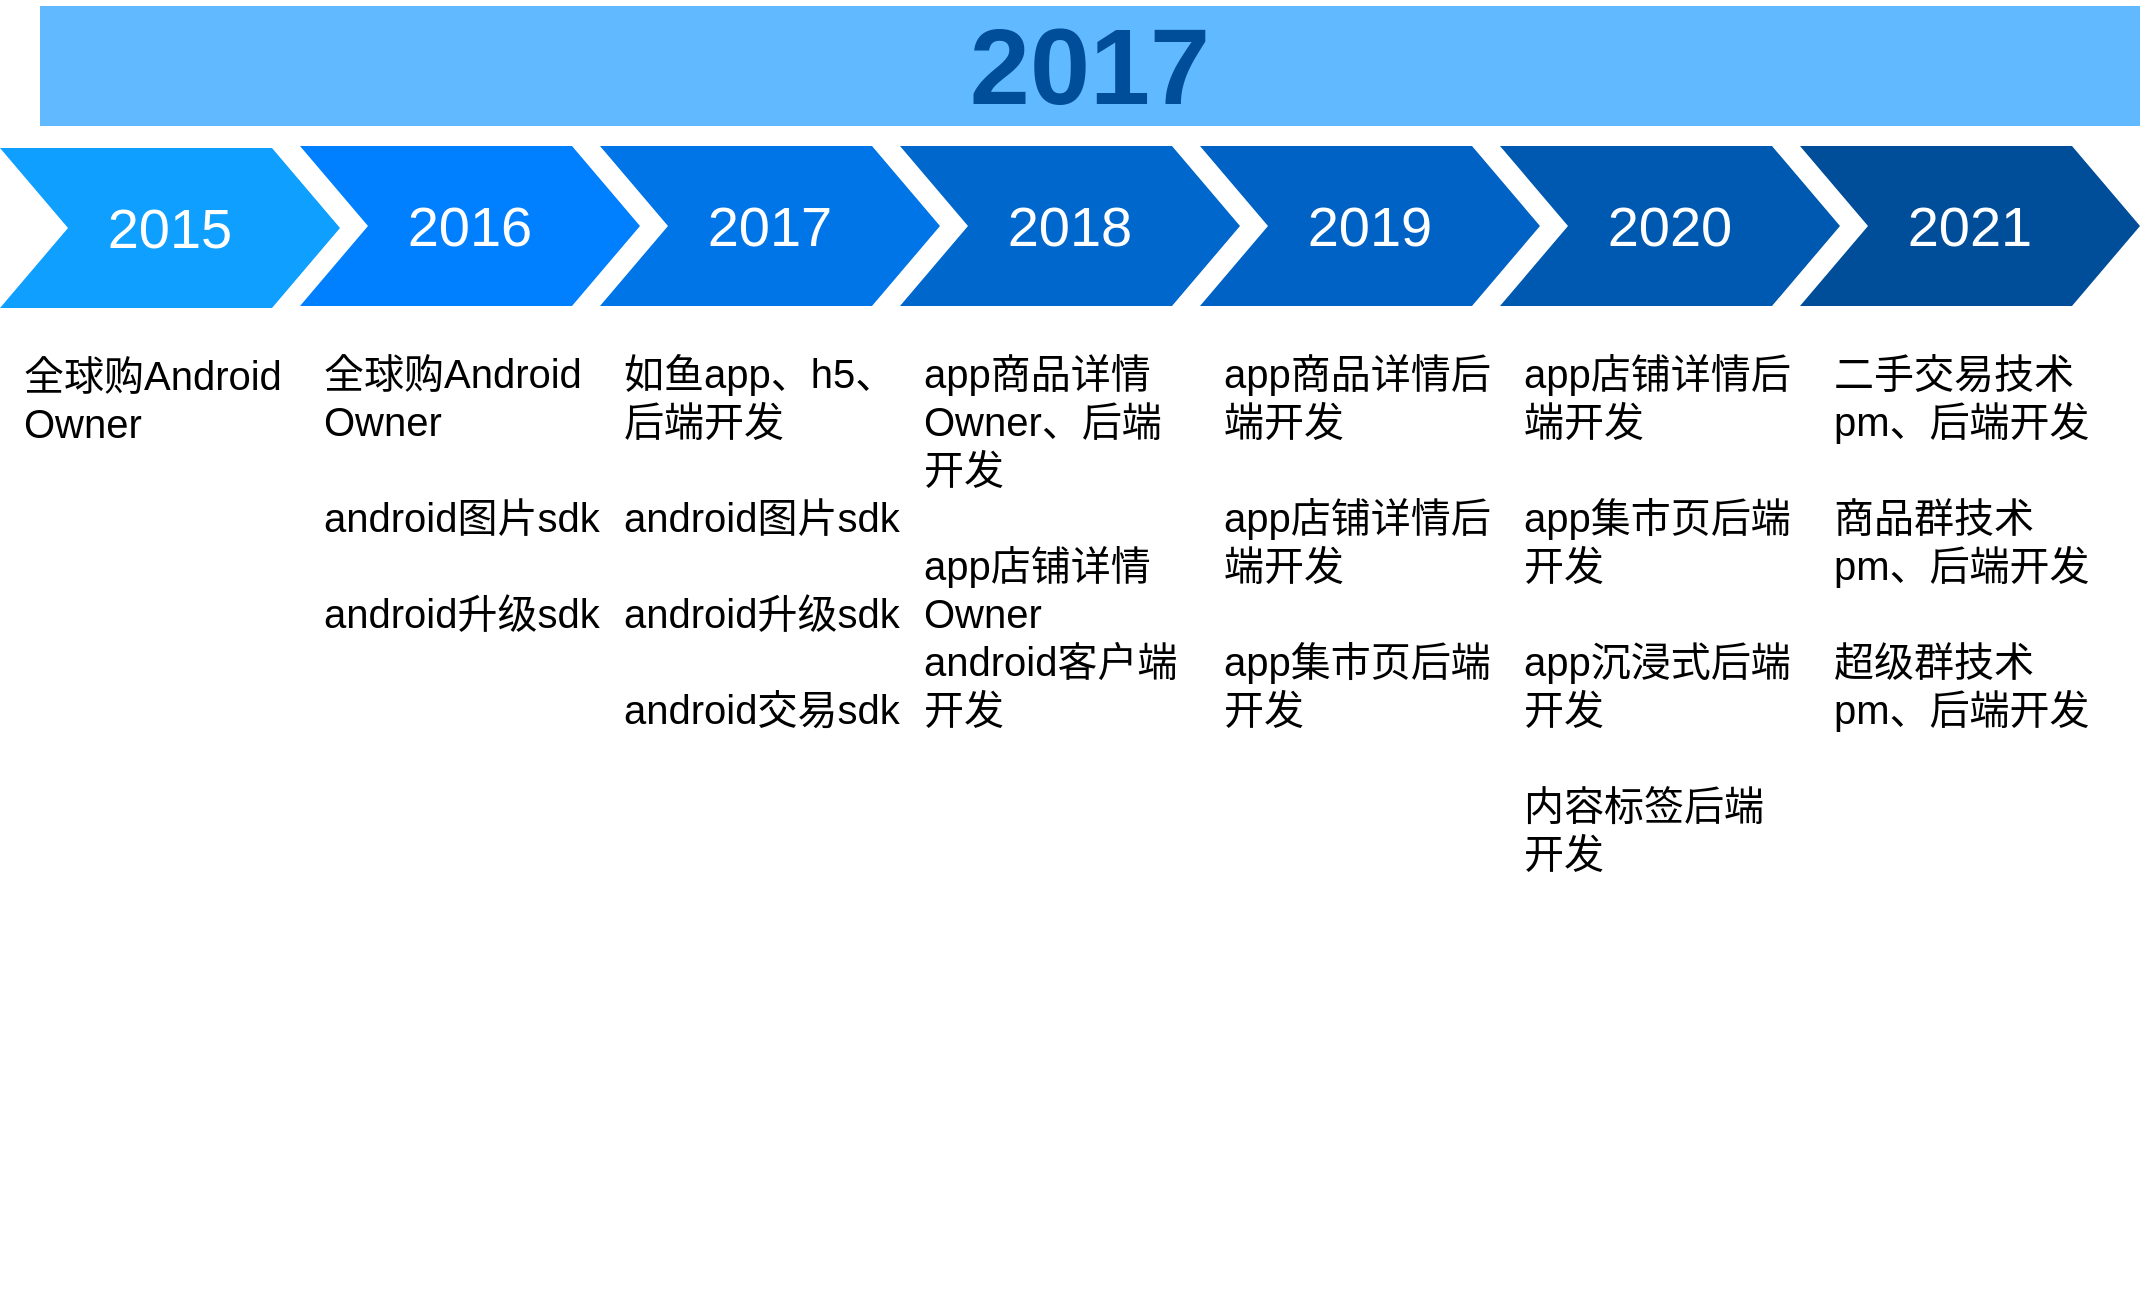 <mxfile version="15.9.1" type="github">
  <diagram name="Page-1" id="d9b1e647-80fa-b4a2-5024-87a742678bcc">
    <mxGraphModel dx="1351" dy="757" grid="1" gridSize="10" guides="1" tooltips="1" connect="1" arrows="1" fold="1" page="1" pageScale="1" pageWidth="1100" pageHeight="850" background="none" math="0" shadow="0">
      <root>
        <mxCell id="0" />
        <mxCell id="1" parent="0" />
        <mxCell id="57fe6abec08f04cb-1" value="2016" style="shape=step;whiteSpace=wrap;html=1;fontSize=28;fillColor=#0080FF;fontColor=#FFFFFF;strokeColor=none;" parent="1" vertex="1">
          <mxGeometry x="160" y="180" width="170" height="80" as="geometry" />
        </mxCell>
        <mxCell id="57fe6abec08f04cb-2" value="2017" style="shape=step;whiteSpace=wrap;html=1;fontSize=28;fillColor=#0075E8;fontColor=#FFFFFF;strokeColor=none;" parent="1" vertex="1">
          <mxGeometry x="310" y="180" width="170" height="80" as="geometry" />
        </mxCell>
        <mxCell id="57fe6abec08f04cb-3" value="2018" style="shape=step;whiteSpace=wrap;html=1;fontSize=28;fillColor=#0067CC;fontColor=#FFFFFF;strokeColor=none;" parent="1" vertex="1">
          <mxGeometry x="460" y="180" width="170" height="80" as="geometry" />
        </mxCell>
        <mxCell id="57fe6abec08f04cb-4" value="2019" style="shape=step;whiteSpace=wrap;html=1;fontSize=28;fillColor=#0062C4;fontColor=#FFFFFF;strokeColor=none;" parent="1" vertex="1">
          <mxGeometry x="610" y="180" width="170" height="80" as="geometry" />
        </mxCell>
        <mxCell id="57fe6abec08f04cb-5" value="2020" style="shape=step;whiteSpace=wrap;html=1;fontSize=28;fillColor=#0059B0;fontColor=#FFFFFF;strokeColor=none;" parent="1" vertex="1">
          <mxGeometry x="760" y="180" width="170" height="80" as="geometry" />
        </mxCell>
        <mxCell id="57fe6abec08f04cb-6" value="2021" style="shape=step;whiteSpace=wrap;html=1;fontSize=28;fillColor=#004D99;fontColor=#FFFFFF;strokeColor=none;" parent="1" vertex="1">
          <mxGeometry x="910" y="180" width="170" height="80" as="geometry" />
        </mxCell>
        <mxCell id="57fe6abec08f04cb-7" value="2017" style="text;html=1;strokeColor=none;fillColor=#61BAFF;align=center;verticalAlign=middle;whiteSpace=wrap;fontSize=54;fontStyle=1;fontColor=#004D99;" parent="1" vertex="1">
          <mxGeometry x="30" y="110" width="1050" height="60" as="geometry" />
        </mxCell>
        <mxCell id="57fe6abec08f04cb-8" value="&lt;span style=&quot;font-size: 20px&quot;&gt;全球购Android Owner&lt;br&gt;&lt;br&gt;&lt;/span&gt;&lt;span style=&quot;font-size: 20px&quot;&gt;android图片sdk&lt;br&gt;&lt;/span&gt;&lt;span style=&quot;font-size: 20px&quot;&gt;&lt;br&gt;&lt;/span&gt;&lt;span style=&quot;font-size: 20px&quot;&gt;android升级sdk&lt;/span&gt;&lt;span style=&quot;font-size: 20px&quot;&gt;&lt;br&gt;&lt;/span&gt;" style="text;spacingTop=-5;fillColor=#ffffff;whiteSpace=wrap;html=1;align=left;fontSize=12;fontFamily=Helvetica;fillColor=none;strokeColor=none;" parent="1" vertex="1">
          <mxGeometry x="170" y="280" width="140" height="470" as="geometry" />
        </mxCell>
        <mxCell id="57fe6abec08f04cb-9" value="&lt;font style=&quot;font-size: 20px&quot;&gt;如鱼app、h5、后端开发&lt;br&gt;&lt;br&gt;android图片sdk&lt;br&gt;&lt;br&gt;android升级sdk&lt;br&gt;&lt;br&gt;android交易sdk&lt;br&gt;&lt;/font&gt;" style="text;spacingTop=-5;fillColor=#ffffff;whiteSpace=wrap;html=1;align=left;fontSize=12;fontFamily=Helvetica;fillColor=none;strokeColor=none;" parent="1" vertex="1">
          <mxGeometry x="320" y="280" width="140" height="470" as="geometry" />
        </mxCell>
        <mxCell id="57fe6abec08f04cb-10" value="&lt;font style=&quot;font-size: 20px&quot;&gt;app商品详情&lt;/font&gt;&lt;span style=&quot;font-size: 20px&quot;&gt;Owner、后端开发&lt;br&gt;&lt;br&gt;app店铺详情&lt;/span&gt;&lt;span style=&quot;font-size: 20px&quot;&gt;Owner&lt;br&gt;android客户端开发&lt;/span&gt;&lt;span style=&quot;font-size: 20px&quot;&gt;&lt;br&gt;&lt;br&gt;&lt;/span&gt;" style="text;spacingTop=-5;fillColor=#ffffff;whiteSpace=wrap;html=1;align=left;fontSize=12;fontFamily=Helvetica;fillColor=none;strokeColor=none;" parent="1" vertex="1">
          <mxGeometry x="470" y="280" width="140" height="470" as="geometry" />
        </mxCell>
        <mxCell id="57fe6abec08f04cb-11" value="&lt;font style=&quot;font-size: 20px&quot;&gt;app商品详情&lt;/font&gt;&lt;span style=&quot;font-size: 20px&quot;&gt;后端开发&lt;br&gt;&lt;br&gt;&lt;/span&gt;&lt;font style=&quot;font-size: 20px&quot;&gt;app店铺详情&lt;/font&gt;&lt;span style=&quot;font-size: 20px&quot;&gt;后端开发&lt;br&gt;&lt;/span&gt;&lt;span style=&quot;font-size: 20px&quot;&gt;&lt;br&gt;app集市页后端开发&lt;br&gt;&lt;/span&gt;" style="text;spacingTop=-5;fillColor=#ffffff;whiteSpace=wrap;html=1;align=left;fontSize=12;fontFamily=Helvetica;fillColor=none;strokeColor=none;" parent="1" vertex="1">
          <mxGeometry x="620" y="280" width="140" height="470" as="geometry" />
        </mxCell>
        <mxCell id="57fe6abec08f04cb-12" value="&lt;font style=&quot;font-size: 20px&quot;&gt;app店铺详情&lt;/font&gt;&lt;span style=&quot;font-size: 20px&quot;&gt;后端开发&lt;br&gt;&lt;br&gt;&lt;/span&gt;&lt;span style=&quot;font-size: 20px&quot;&gt;app集市页后端开发&lt;br&gt;&lt;/span&gt;&lt;span style=&quot;font-size: 20px&quot;&gt;&lt;br&gt;&lt;/span&gt;&lt;span style=&quot;font-size: 20px&quot;&gt;app沉浸式后端开发&lt;br&gt;&lt;/span&gt;&lt;span style=&quot;font-size: 20px&quot;&gt;&lt;br&gt;&lt;/span&gt;&lt;span style=&quot;font-size: 20px&quot;&gt;内容标签后端开发&lt;/span&gt;&lt;span style=&quot;font-size: 20px&quot;&gt;&lt;br&gt;&lt;br&gt;&lt;/span&gt;" style="text;spacingTop=-5;fillColor=#ffffff;whiteSpace=wrap;html=1;align=left;fontSize=12;fontFamily=Helvetica;fillColor=none;strokeColor=none;" parent="1" vertex="1">
          <mxGeometry x="770" y="280" width="140" height="470" as="geometry" />
        </mxCell>
        <mxCell id="57fe6abec08f04cb-13" value="&lt;font style=&quot;font-size: 20px&quot;&gt;&lt;font style=&quot;font-size: 20px&quot;&gt;&lt;font style=&quot;font-size: 20px&quot;&gt;二手交易技术pm、后端开发&lt;br&gt;&lt;/font&gt;&lt;br&gt;商品群技术pm、后端开发&lt;br&gt;&lt;/font&gt;&lt;br&gt;超级群技术pm、后端开发&lt;/font&gt;" style="text;spacingTop=-5;fillColor=#ffffff;whiteSpace=wrap;html=1;align=left;fontSize=12;fontFamily=Helvetica;fillColor=none;strokeColor=none;" parent="1" vertex="1">
          <mxGeometry x="925" y="280" width="140" height="470" as="geometry" />
        </mxCell>
        <mxCell id="9X-xMcw45A1n0LlkaAxj-1" value="2015" style="shape=step;whiteSpace=wrap;html=1;fontSize=28;fillColor=#0F9FFF;fontColor=#FFFFFF;strokeColor=none;" vertex="1" parent="1">
          <mxGeometry x="10" y="181" width="170" height="80" as="geometry" />
        </mxCell>
        <mxCell id="9X-xMcw45A1n0LlkaAxj-2" value="&lt;font style=&quot;font-size: 20px&quot;&gt;全球购Android Owner&lt;/font&gt;" style="text;spacingTop=-5;fillColor=#ffffff;whiteSpace=wrap;html=1;align=left;fontSize=12;fontFamily=Helvetica;fillColor=none;strokeColor=none;" vertex="1" parent="1">
          <mxGeometry x="20" y="281" width="140" height="470" as="geometry" />
        </mxCell>
      </root>
    </mxGraphModel>
  </diagram>
</mxfile>

